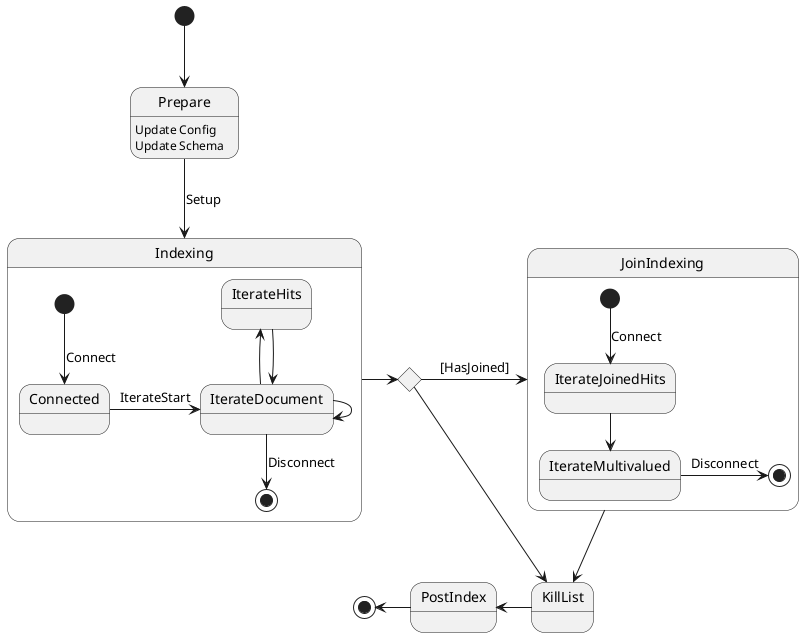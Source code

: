 @startuml

[*] --> Prepare 
Prepare --> Indexing : Setup
Prepare : Update Config
Prepare : Update Schema

state Indexing {
  [*] --> Connected : Connect
  Connected -right-> IterateDocument : IterateStart
  IterateDocument -up-> IterateHits 
  IterateHits --> IterateDocument 
  IterateDocument --> IterateDocument
  IterateDocument --> [*] : Disconnect
}

state HasJoinedFields <<choice>> 
Indexing -right-> HasJoinedFields

HasJoinedFields -right-> JoinIndexing : [HasJoined]

state JoinIndexing {
    [*] --> IterateJoinedHits : Connect
    IterateJoinedHits --> IterateMultivalued
    IterateMultivalued -> [*] : Disconnect
}

HasJoinedFields --> KillList
JoinIndexing --> KillList
KillList -left-> PostIndex
PostIndex -left-> [*]

@enduml